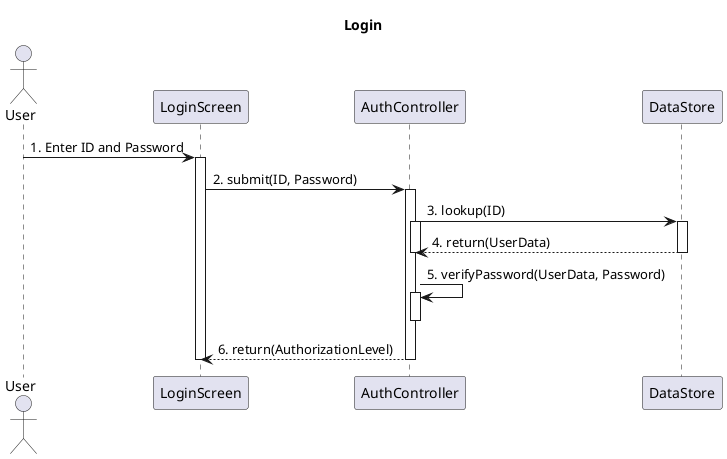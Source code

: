 @startuml "LoginSequenceDiagram"

title Login

actor User

participant LoginScreen as UI
participant AuthController
participant DataStore

User -> UI : 1. Enter ID and Password
activate UI

    UI -> AuthController : 2. submit(ID, Password)
    activate AuthController

        AuthController -> DataStore : 3. lookup(ID)
        activate AuthController
        activate DataStore
            DataStore --> AuthController : 4. return(UserData)
        deactivate DataStore
        deactivate AuthController

        AuthController -> AuthController : 5. verifyPassword(UserData, Password)
        activate AuthController
        deactivate AuthController
        AuthController --> UI : 6. return(AuthorizationLevel)
    deactivate AuthController

deactivate UI

@enduml
